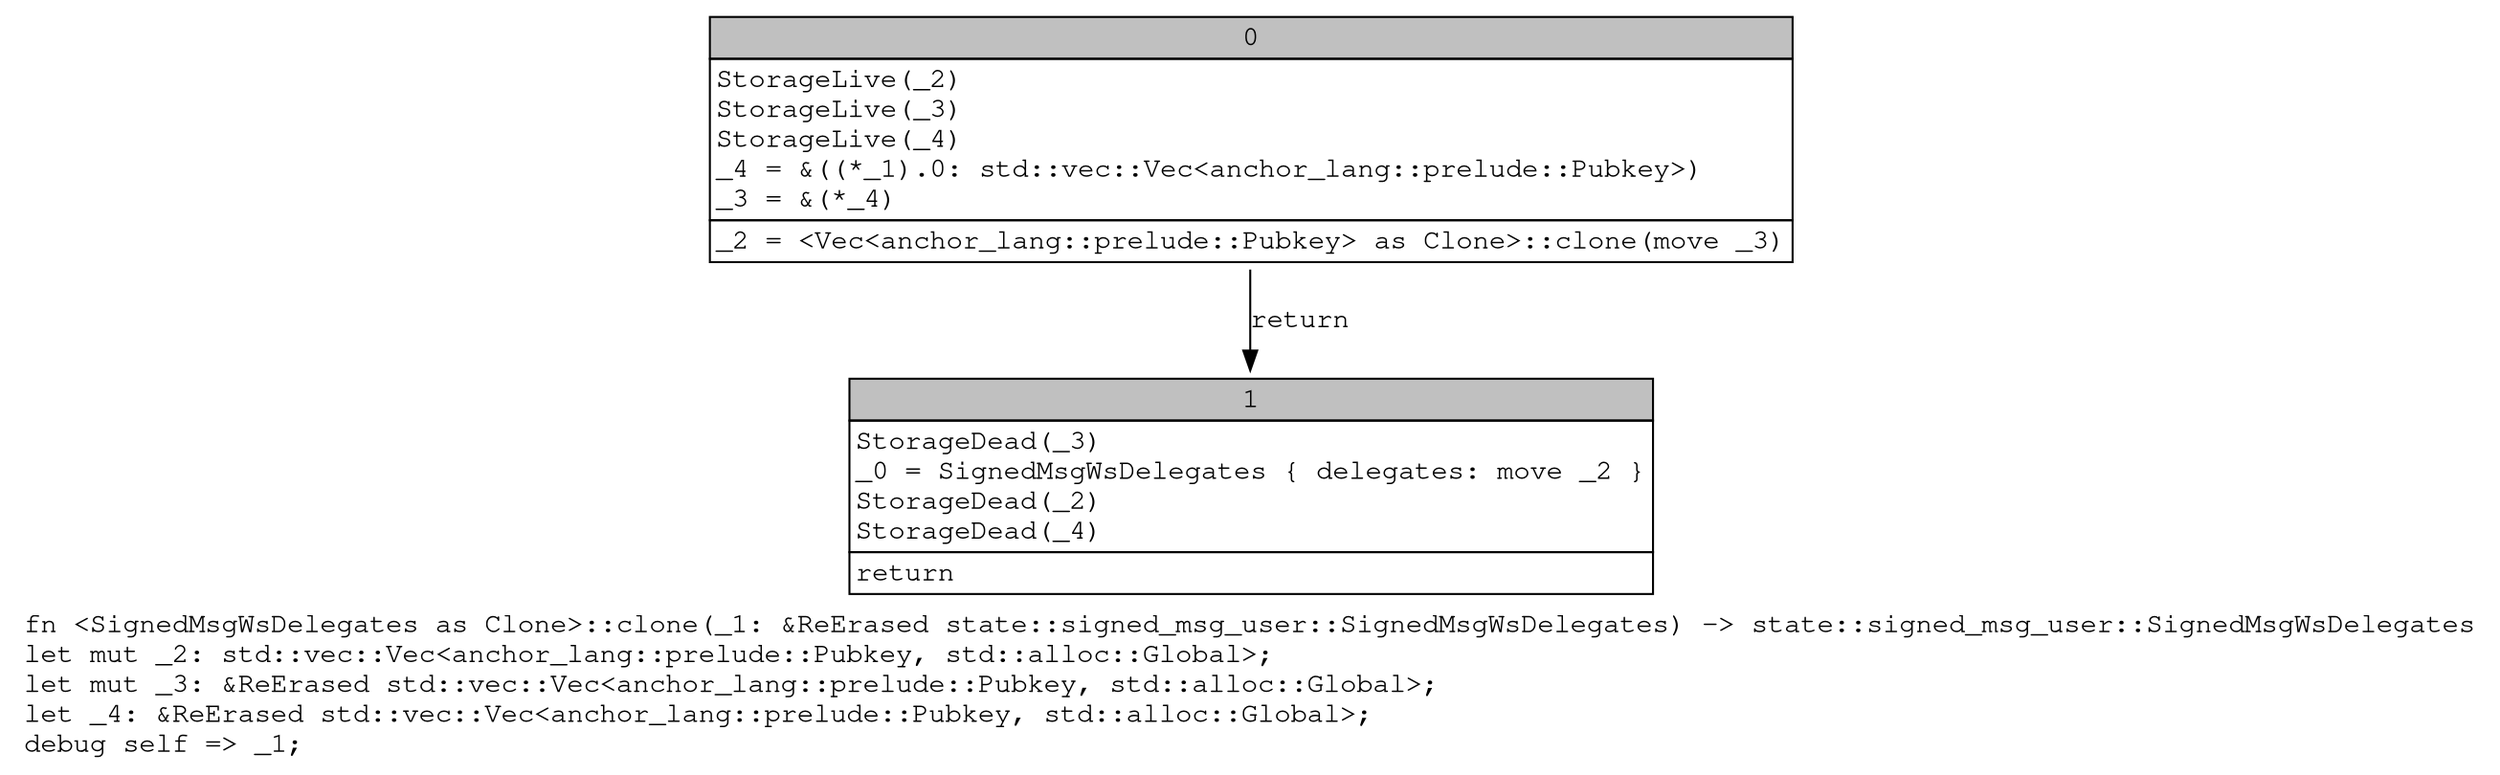 digraph Mir_0_17790 {
    graph [fontname="Courier, monospace"];
    node [fontname="Courier, monospace"];
    edge [fontname="Courier, monospace"];
    label=<fn &lt;SignedMsgWsDelegates as Clone&gt;::clone(_1: &amp;ReErased state::signed_msg_user::SignedMsgWsDelegates) -&gt; state::signed_msg_user::SignedMsgWsDelegates<br align="left"/>let mut _2: std::vec::Vec&lt;anchor_lang::prelude::Pubkey, std::alloc::Global&gt;;<br align="left"/>let mut _3: &amp;ReErased std::vec::Vec&lt;anchor_lang::prelude::Pubkey, std::alloc::Global&gt;;<br align="left"/>let _4: &amp;ReErased std::vec::Vec&lt;anchor_lang::prelude::Pubkey, std::alloc::Global&gt;;<br align="left"/>debug self =&gt; _1;<br align="left"/>>;
    bb0__0_17790 [shape="none", label=<<table border="0" cellborder="1" cellspacing="0"><tr><td bgcolor="gray" align="center" colspan="1">0</td></tr><tr><td align="left" balign="left">StorageLive(_2)<br/>StorageLive(_3)<br/>StorageLive(_4)<br/>_4 = &amp;((*_1).0: std::vec::Vec&lt;anchor_lang::prelude::Pubkey&gt;)<br/>_3 = &amp;(*_4)<br/></td></tr><tr><td align="left">_2 = &lt;Vec&lt;anchor_lang::prelude::Pubkey&gt; as Clone&gt;::clone(move _3)</td></tr></table>>];
    bb1__0_17790 [shape="none", label=<<table border="0" cellborder="1" cellspacing="0"><tr><td bgcolor="gray" align="center" colspan="1">1</td></tr><tr><td align="left" balign="left">StorageDead(_3)<br/>_0 = SignedMsgWsDelegates { delegates: move _2 }<br/>StorageDead(_2)<br/>StorageDead(_4)<br/></td></tr><tr><td align="left">return</td></tr></table>>];
    bb0__0_17790 -> bb1__0_17790 [label="return"];
}
